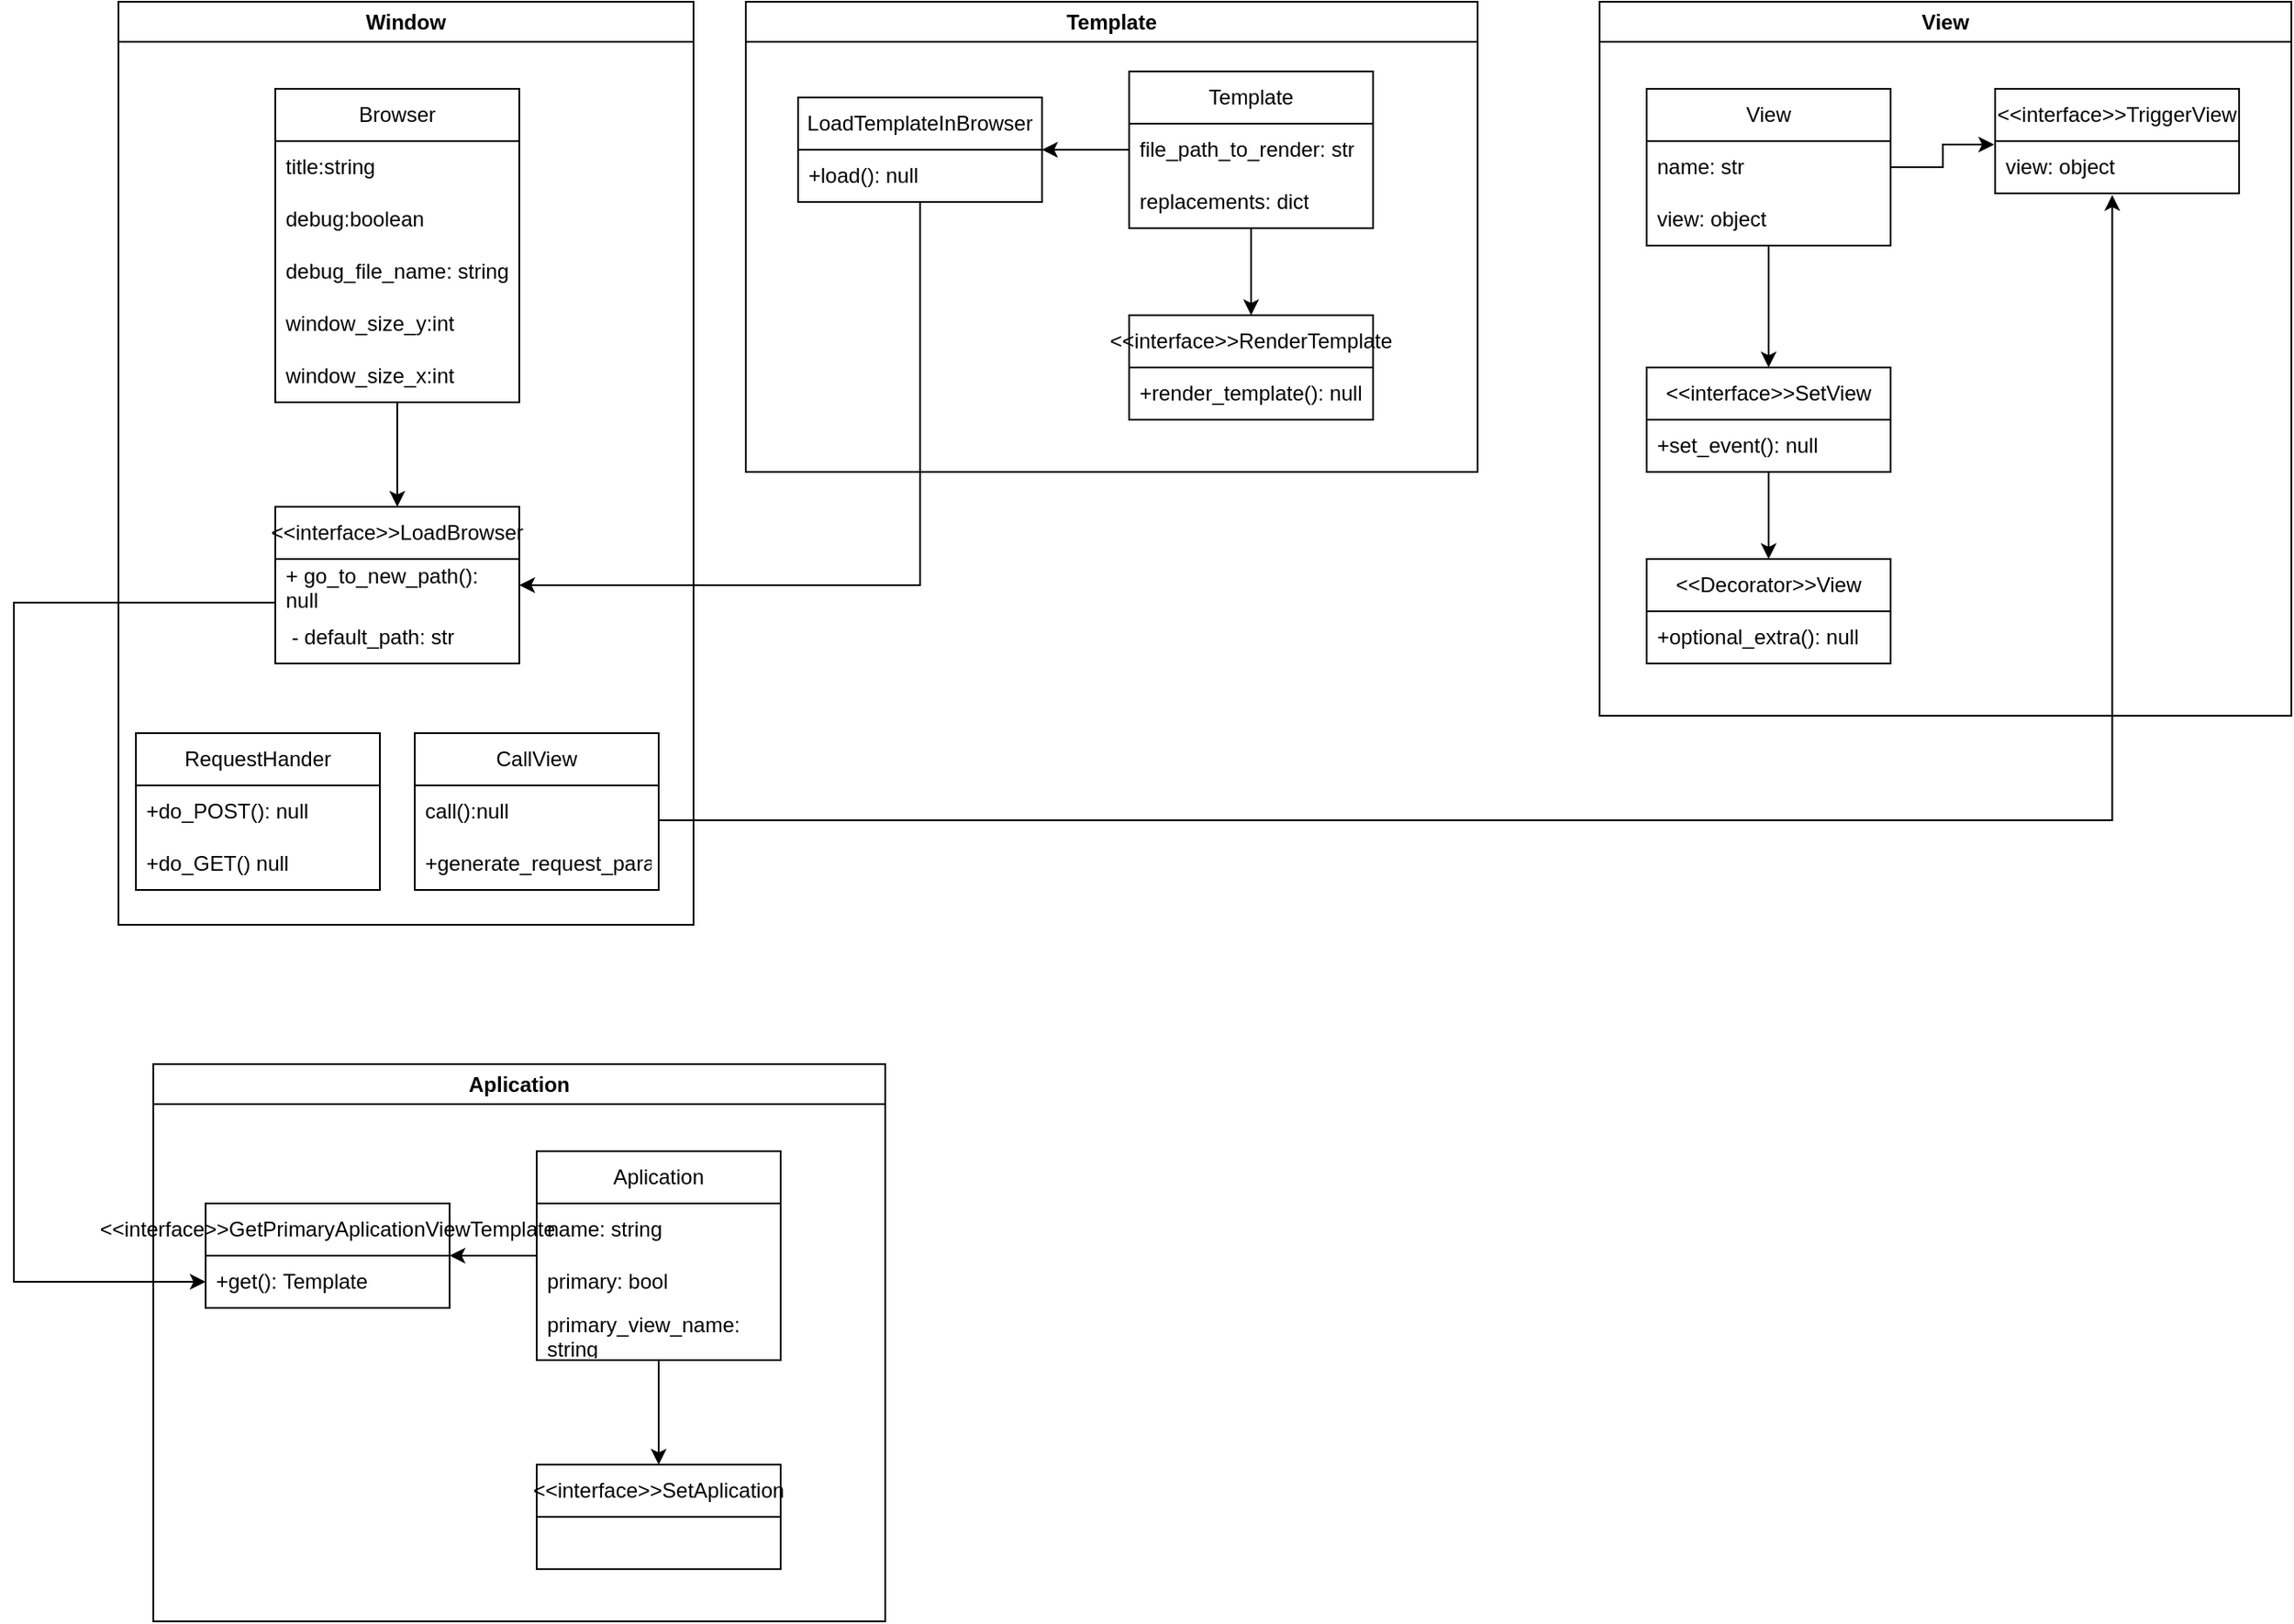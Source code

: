 <mxfile version="21.6.8" type="device">
  <diagram name="Page-1" id="efa7a0a1-bf9b-a30e-e6df-94a7791c09e9">
    <mxGraphModel dx="1292" dy="698" grid="1" gridSize="10" guides="1" tooltips="1" connect="1" arrows="1" fold="1" page="1" pageScale="1" pageWidth="826" pageHeight="1169" background="none" math="0" shadow="0">
      <root>
        <mxCell id="0" />
        <mxCell id="1" parent="0" />
        <mxCell id="OZg23HnvEFc5ALLs9WBg-119" value="Window" style="swimlane;whiteSpace=wrap;html=1;" vertex="1" parent="1">
          <mxGeometry x="-20" y="60" width="330" height="530" as="geometry" />
        </mxCell>
        <mxCell id="OZg23HnvEFc5ALLs9WBg-136" style="edgeStyle=orthogonalEdgeStyle;rounded=0;orthogonalLoop=1;jettySize=auto;html=1;entryX=0.5;entryY=0;entryDx=0;entryDy=0;" edge="1" parent="OZg23HnvEFc5ALLs9WBg-119" source="OZg23HnvEFc5ALLs9WBg-114" target="OZg23HnvEFc5ALLs9WBg-133">
          <mxGeometry relative="1" as="geometry" />
        </mxCell>
        <mxCell id="OZg23HnvEFc5ALLs9WBg-114" value="Browser" style="swimlane;fontStyle=0;childLayout=stackLayout;horizontal=1;startSize=30;horizontalStack=0;resizeParent=1;resizeParentMax=0;resizeLast=0;collapsible=1;marginBottom=0;whiteSpace=wrap;html=1;" vertex="1" parent="OZg23HnvEFc5ALLs9WBg-119">
          <mxGeometry x="90" y="50" width="140" height="180" as="geometry">
            <mxRectangle x="20" y="50" width="80" height="30" as="alternateBounds" />
          </mxGeometry>
        </mxCell>
        <mxCell id="OZg23HnvEFc5ALLs9WBg-115" value="title:string" style="text;strokeColor=none;fillColor=none;align=left;verticalAlign=middle;spacingLeft=4;spacingRight=4;overflow=hidden;points=[[0,0.5],[1,0.5]];portConstraint=eastwest;rotatable=0;whiteSpace=wrap;html=1;" vertex="1" parent="OZg23HnvEFc5ALLs9WBg-114">
          <mxGeometry y="30" width="140" height="30" as="geometry" />
        </mxCell>
        <mxCell id="OZg23HnvEFc5ALLs9WBg-116" value="debug:boolean" style="text;strokeColor=none;fillColor=none;align=left;verticalAlign=middle;spacingLeft=4;spacingRight=4;overflow=hidden;points=[[0,0.5],[1,0.5]];portConstraint=eastwest;rotatable=0;whiteSpace=wrap;html=1;" vertex="1" parent="OZg23HnvEFc5ALLs9WBg-114">
          <mxGeometry y="60" width="140" height="30" as="geometry" />
        </mxCell>
        <mxCell id="OZg23HnvEFc5ALLs9WBg-117" value="debug_file_name: string" style="text;strokeColor=none;fillColor=none;align=left;verticalAlign=middle;spacingLeft=4;spacingRight=4;overflow=hidden;points=[[0,0.5],[1,0.5]];portConstraint=eastwest;rotatable=0;whiteSpace=wrap;html=1;" vertex="1" parent="OZg23HnvEFc5ALLs9WBg-114">
          <mxGeometry y="90" width="140" height="30" as="geometry" />
        </mxCell>
        <mxCell id="OZg23HnvEFc5ALLs9WBg-123" value="window_size_y:int" style="text;strokeColor=none;fillColor=none;align=left;verticalAlign=middle;spacingLeft=4;spacingRight=4;overflow=hidden;points=[[0,0.5],[1,0.5]];portConstraint=eastwest;rotatable=0;whiteSpace=wrap;html=1;" vertex="1" parent="OZg23HnvEFc5ALLs9WBg-114">
          <mxGeometry y="120" width="140" height="30" as="geometry" />
        </mxCell>
        <mxCell id="OZg23HnvEFc5ALLs9WBg-124" value="window_size_x:int" style="text;strokeColor=none;fillColor=none;align=left;verticalAlign=middle;spacingLeft=4;spacingRight=4;overflow=hidden;points=[[0,0.5],[1,0.5]];portConstraint=eastwest;rotatable=0;whiteSpace=wrap;html=1;" vertex="1" parent="OZg23HnvEFc5ALLs9WBg-114">
          <mxGeometry y="150" width="140" height="30" as="geometry" />
        </mxCell>
        <mxCell id="OZg23HnvEFc5ALLs9WBg-133" value="&amp;lt;&amp;lt;interface&amp;gt;&amp;gt;LoadBrowser" style="swimlane;fontStyle=0;childLayout=stackLayout;horizontal=1;startSize=30;horizontalStack=0;resizeParent=1;resizeParentMax=0;resizeLast=0;collapsible=1;marginBottom=0;whiteSpace=wrap;html=1;" vertex="1" parent="OZg23HnvEFc5ALLs9WBg-119">
          <mxGeometry x="90" y="290" width="140" height="90" as="geometry">
            <mxRectangle x="20" y="50" width="80" height="30" as="alternateBounds" />
          </mxGeometry>
        </mxCell>
        <mxCell id="OZg23HnvEFc5ALLs9WBg-249" value="+ go_to_new_path(): null" style="text;strokeColor=none;fillColor=none;align=left;verticalAlign=middle;spacingLeft=4;spacingRight=4;overflow=hidden;points=[[0,0.5],[1,0.5]];portConstraint=eastwest;rotatable=0;whiteSpace=wrap;html=1;" vertex="1" parent="OZg23HnvEFc5ALLs9WBg-133">
          <mxGeometry y="30" width="140" height="30" as="geometry" />
        </mxCell>
        <mxCell id="OZg23HnvEFc5ALLs9WBg-134" value="&amp;nbsp;- default_path: str" style="text;strokeColor=none;fillColor=none;align=left;verticalAlign=middle;spacingLeft=4;spacingRight=4;overflow=hidden;points=[[0,0.5],[1,0.5]];portConstraint=eastwest;rotatable=0;whiteSpace=wrap;html=1;" vertex="1" parent="OZg23HnvEFc5ALLs9WBg-133">
          <mxGeometry y="60" width="140" height="30" as="geometry" />
        </mxCell>
        <mxCell id="OZg23HnvEFc5ALLs9WBg-204" value="RequestHander" style="swimlane;fontStyle=0;childLayout=stackLayout;horizontal=1;startSize=30;horizontalStack=0;resizeParent=1;resizeParentMax=0;resizeLast=0;collapsible=1;marginBottom=0;whiteSpace=wrap;html=1;" vertex="1" parent="OZg23HnvEFc5ALLs9WBg-119">
          <mxGeometry x="10" y="420" width="140" height="90" as="geometry">
            <mxRectangle x="20" y="50" width="80" height="30" as="alternateBounds" />
          </mxGeometry>
        </mxCell>
        <mxCell id="OZg23HnvEFc5ALLs9WBg-205" value="+do_POST(): null" style="text;strokeColor=none;fillColor=none;align=left;verticalAlign=middle;spacingLeft=4;spacingRight=4;overflow=hidden;points=[[0,0.5],[1,0.5]];portConstraint=eastwest;rotatable=0;whiteSpace=wrap;html=1;" vertex="1" parent="OZg23HnvEFc5ALLs9WBg-204">
          <mxGeometry y="30" width="140" height="30" as="geometry" />
        </mxCell>
        <mxCell id="OZg23HnvEFc5ALLs9WBg-206" value="+do_GET() null" style="text;strokeColor=none;fillColor=none;align=left;verticalAlign=middle;spacingLeft=4;spacingRight=4;overflow=hidden;points=[[0,0.5],[1,0.5]];portConstraint=eastwest;rotatable=0;whiteSpace=wrap;html=1;" vertex="1" parent="OZg23HnvEFc5ALLs9WBg-204">
          <mxGeometry y="60" width="140" height="30" as="geometry" />
        </mxCell>
        <mxCell id="OZg23HnvEFc5ALLs9WBg-210" value="CallView" style="swimlane;fontStyle=0;childLayout=stackLayout;horizontal=1;startSize=30;horizontalStack=0;resizeParent=1;resizeParentMax=0;resizeLast=0;collapsible=1;marginBottom=0;whiteSpace=wrap;html=1;" vertex="1" parent="OZg23HnvEFc5ALLs9WBg-119">
          <mxGeometry x="170" y="420" width="140" height="90" as="geometry">
            <mxRectangle x="20" y="50" width="80" height="30" as="alternateBounds" />
          </mxGeometry>
        </mxCell>
        <mxCell id="OZg23HnvEFc5ALLs9WBg-211" value="call():null" style="text;strokeColor=none;fillColor=none;align=left;verticalAlign=middle;spacingLeft=4;spacingRight=4;overflow=hidden;points=[[0,0.5],[1,0.5]];portConstraint=eastwest;rotatable=0;whiteSpace=wrap;html=1;" vertex="1" parent="OZg23HnvEFc5ALLs9WBg-210">
          <mxGeometry y="30" width="140" height="30" as="geometry" />
        </mxCell>
        <mxCell id="OZg23HnvEFc5ALLs9WBg-214" value="+generate_request_param_view():" style="text;strokeColor=none;fillColor=none;align=left;verticalAlign=middle;spacingLeft=4;spacingRight=4;overflow=hidden;points=[[0,0.5],[1,0.5]];portConstraint=eastwest;rotatable=0;whiteSpace=wrap;html=1;" vertex="1" parent="OZg23HnvEFc5ALLs9WBg-210">
          <mxGeometry y="60" width="140" height="30" as="geometry" />
        </mxCell>
        <mxCell id="OZg23HnvEFc5ALLs9WBg-145" value="Template" style="swimlane;whiteSpace=wrap;html=1;" vertex="1" parent="1">
          <mxGeometry x="340" y="60" width="420" height="270" as="geometry" />
        </mxCell>
        <mxCell id="OZg23HnvEFc5ALLs9WBg-170" style="edgeStyle=orthogonalEdgeStyle;rounded=0;orthogonalLoop=1;jettySize=auto;html=1;entryX=0.5;entryY=0;entryDx=0;entryDy=0;" edge="1" parent="OZg23HnvEFc5ALLs9WBg-145" source="OZg23HnvEFc5ALLs9WBg-160" target="OZg23HnvEFc5ALLs9WBg-167">
          <mxGeometry relative="1" as="geometry" />
        </mxCell>
        <mxCell id="OZg23HnvEFc5ALLs9WBg-182" style="edgeStyle=orthogonalEdgeStyle;rounded=0;orthogonalLoop=1;jettySize=auto;html=1;entryX=1;entryY=0.5;entryDx=0;entryDy=0;" edge="1" parent="OZg23HnvEFc5ALLs9WBg-145" source="OZg23HnvEFc5ALLs9WBg-160" target="OZg23HnvEFc5ALLs9WBg-180">
          <mxGeometry relative="1" as="geometry" />
        </mxCell>
        <mxCell id="OZg23HnvEFc5ALLs9WBg-160" value="Template" style="swimlane;fontStyle=0;childLayout=stackLayout;horizontal=1;startSize=30;horizontalStack=0;resizeParent=1;resizeParentMax=0;resizeLast=0;collapsible=1;marginBottom=0;whiteSpace=wrap;html=1;" vertex="1" parent="OZg23HnvEFc5ALLs9WBg-145">
          <mxGeometry x="220" y="40" width="140" height="90" as="geometry">
            <mxRectangle x="20" y="50" width="80" height="30" as="alternateBounds" />
          </mxGeometry>
        </mxCell>
        <mxCell id="OZg23HnvEFc5ALLs9WBg-161" value="file_path_to_render: str" style="text;strokeColor=none;fillColor=none;align=left;verticalAlign=middle;spacingLeft=4;spacingRight=4;overflow=hidden;points=[[0,0.5],[1,0.5]];portConstraint=eastwest;rotatable=0;whiteSpace=wrap;html=1;" vertex="1" parent="OZg23HnvEFc5ALLs9WBg-160">
          <mxGeometry y="30" width="140" height="30" as="geometry" />
        </mxCell>
        <mxCell id="OZg23HnvEFc5ALLs9WBg-166" value="replacements: dict" style="text;strokeColor=none;fillColor=none;align=left;verticalAlign=middle;spacingLeft=4;spacingRight=4;overflow=hidden;points=[[0,0.5],[1,0.5]];portConstraint=eastwest;rotatable=0;whiteSpace=wrap;html=1;" vertex="1" parent="OZg23HnvEFc5ALLs9WBg-160">
          <mxGeometry y="60" width="140" height="30" as="geometry" />
        </mxCell>
        <mxCell id="OZg23HnvEFc5ALLs9WBg-167" value="&amp;lt;&amp;lt;interface&amp;gt;&amp;gt;RenderTemplate" style="swimlane;fontStyle=0;childLayout=stackLayout;horizontal=1;startSize=30;horizontalStack=0;resizeParent=1;resizeParentMax=0;resizeLast=0;collapsible=1;marginBottom=0;whiteSpace=wrap;html=1;" vertex="1" parent="OZg23HnvEFc5ALLs9WBg-145">
          <mxGeometry x="220" y="180" width="140" height="60" as="geometry">
            <mxRectangle x="20" y="50" width="80" height="30" as="alternateBounds" />
          </mxGeometry>
        </mxCell>
        <mxCell id="OZg23HnvEFc5ALLs9WBg-169" value="+render_template(): null" style="text;strokeColor=none;fillColor=none;align=left;verticalAlign=middle;spacingLeft=4;spacingRight=4;overflow=hidden;points=[[0,0.5],[1,0.5]];portConstraint=eastwest;rotatable=0;whiteSpace=wrap;html=1;" vertex="1" parent="OZg23HnvEFc5ALLs9WBg-167">
          <mxGeometry y="30" width="140" height="30" as="geometry" />
        </mxCell>
        <mxCell id="OZg23HnvEFc5ALLs9WBg-180" value="LoadTemplateInBrowser" style="swimlane;fontStyle=0;childLayout=stackLayout;horizontal=1;startSize=30;horizontalStack=0;resizeParent=1;resizeParentMax=0;resizeLast=0;collapsible=1;marginBottom=0;whiteSpace=wrap;html=1;" vertex="1" parent="OZg23HnvEFc5ALLs9WBg-145">
          <mxGeometry x="30" y="55" width="140" height="60" as="geometry">
            <mxRectangle x="20" y="50" width="80" height="30" as="alternateBounds" />
          </mxGeometry>
        </mxCell>
        <mxCell id="OZg23HnvEFc5ALLs9WBg-181" value="+load(): null" style="text;strokeColor=none;fillColor=none;align=left;verticalAlign=middle;spacingLeft=4;spacingRight=4;overflow=hidden;points=[[0,0.5],[1,0.5]];portConstraint=eastwest;rotatable=0;whiteSpace=wrap;html=1;" vertex="1" parent="OZg23HnvEFc5ALLs9WBg-180">
          <mxGeometry y="30" width="140" height="30" as="geometry" />
        </mxCell>
        <mxCell id="OZg23HnvEFc5ALLs9WBg-173" value="View" style="swimlane;whiteSpace=wrap;html=1;startSize=23;" vertex="1" parent="1">
          <mxGeometry x="830" y="60" width="397" height="410" as="geometry" />
        </mxCell>
        <mxCell id="OZg23HnvEFc5ALLs9WBg-174" style="edgeStyle=orthogonalEdgeStyle;rounded=0;orthogonalLoop=1;jettySize=auto;html=1;entryX=0.5;entryY=0;entryDx=0;entryDy=0;" edge="1" parent="OZg23HnvEFc5ALLs9WBg-173" source="OZg23HnvEFc5ALLs9WBg-175" target="OZg23HnvEFc5ALLs9WBg-178">
          <mxGeometry relative="1" as="geometry" />
        </mxCell>
        <mxCell id="OZg23HnvEFc5ALLs9WBg-191" style="edgeStyle=orthogonalEdgeStyle;rounded=0;orthogonalLoop=1;jettySize=auto;html=1;entryX=-0.004;entryY=0.067;entryDx=0;entryDy=0;entryPerimeter=0;" edge="1" parent="OZg23HnvEFc5ALLs9WBg-173" source="OZg23HnvEFc5ALLs9WBg-175" target="OZg23HnvEFc5ALLs9WBg-186">
          <mxGeometry relative="1" as="geometry" />
        </mxCell>
        <mxCell id="OZg23HnvEFc5ALLs9WBg-175" value="View" style="swimlane;fontStyle=0;childLayout=stackLayout;horizontal=1;startSize=30;horizontalStack=0;resizeParent=1;resizeParentMax=0;resizeLast=0;collapsible=1;marginBottom=0;whiteSpace=wrap;html=1;" vertex="1" parent="OZg23HnvEFc5ALLs9WBg-173">
          <mxGeometry x="27" y="50" width="140" height="90" as="geometry">
            <mxRectangle x="20" y="50" width="80" height="30" as="alternateBounds" />
          </mxGeometry>
        </mxCell>
        <mxCell id="OZg23HnvEFc5ALLs9WBg-176" value="name: str" style="text;strokeColor=none;fillColor=none;align=left;verticalAlign=middle;spacingLeft=4;spacingRight=4;overflow=hidden;points=[[0,0.5],[1,0.5]];portConstraint=eastwest;rotatable=0;whiteSpace=wrap;html=1;" vertex="1" parent="OZg23HnvEFc5ALLs9WBg-175">
          <mxGeometry y="30" width="140" height="30" as="geometry" />
        </mxCell>
        <mxCell id="OZg23HnvEFc5ALLs9WBg-177" value="view: object" style="text;strokeColor=none;fillColor=none;align=left;verticalAlign=middle;spacingLeft=4;spacingRight=4;overflow=hidden;points=[[0,0.5],[1,0.5]];portConstraint=eastwest;rotatable=0;whiteSpace=wrap;html=1;" vertex="1" parent="OZg23HnvEFc5ALLs9WBg-175">
          <mxGeometry y="60" width="140" height="30" as="geometry" />
        </mxCell>
        <mxCell id="OZg23HnvEFc5ALLs9WBg-217" value="" style="edgeStyle=orthogonalEdgeStyle;rounded=0;orthogonalLoop=1;jettySize=auto;html=1;" edge="1" parent="OZg23HnvEFc5ALLs9WBg-173" source="OZg23HnvEFc5ALLs9WBg-178" target="OZg23HnvEFc5ALLs9WBg-215">
          <mxGeometry relative="1" as="geometry" />
        </mxCell>
        <mxCell id="OZg23HnvEFc5ALLs9WBg-178" value="&amp;lt;&amp;lt;interface&amp;gt;&amp;gt;SetView" style="swimlane;fontStyle=0;childLayout=stackLayout;horizontal=1;startSize=30;horizontalStack=0;resizeParent=1;resizeParentMax=0;resizeLast=0;collapsible=1;marginBottom=0;whiteSpace=wrap;html=1;" vertex="1" parent="OZg23HnvEFc5ALLs9WBg-173">
          <mxGeometry x="27" y="210" width="140" height="60" as="geometry">
            <mxRectangle x="20" y="50" width="80" height="30" as="alternateBounds" />
          </mxGeometry>
        </mxCell>
        <mxCell id="OZg23HnvEFc5ALLs9WBg-179" value="+set_event(): null" style="text;strokeColor=none;fillColor=none;align=left;verticalAlign=middle;spacingLeft=4;spacingRight=4;overflow=hidden;points=[[0,0.5],[1,0.5]];portConstraint=eastwest;rotatable=0;whiteSpace=wrap;html=1;" vertex="1" parent="OZg23HnvEFc5ALLs9WBg-178">
          <mxGeometry y="30" width="140" height="30" as="geometry" />
        </mxCell>
        <mxCell id="OZg23HnvEFc5ALLs9WBg-184" value="&amp;lt;&amp;lt;interface&amp;gt;&amp;gt;TriggerView" style="swimlane;fontStyle=0;childLayout=stackLayout;horizontal=1;startSize=30;horizontalStack=0;resizeParent=1;resizeParentMax=0;resizeLast=0;collapsible=1;marginBottom=0;whiteSpace=wrap;html=1;" vertex="1" parent="OZg23HnvEFc5ALLs9WBg-173">
          <mxGeometry x="227" y="50" width="140" height="60" as="geometry">
            <mxRectangle x="20" y="50" width="80" height="30" as="alternateBounds" />
          </mxGeometry>
        </mxCell>
        <mxCell id="OZg23HnvEFc5ALLs9WBg-186" value="view: object" style="text;strokeColor=none;fillColor=none;align=left;verticalAlign=middle;spacingLeft=4;spacingRight=4;overflow=hidden;points=[[0,0.5],[1,0.5]];portConstraint=eastwest;rotatable=0;whiteSpace=wrap;html=1;" vertex="1" parent="OZg23HnvEFc5ALLs9WBg-184">
          <mxGeometry y="30" width="140" height="30" as="geometry" />
        </mxCell>
        <mxCell id="OZg23HnvEFc5ALLs9WBg-215" value="&amp;lt;&amp;lt;Decorator&amp;gt;&amp;gt;View" style="swimlane;fontStyle=0;childLayout=stackLayout;horizontal=1;startSize=30;horizontalStack=0;resizeParent=1;resizeParentMax=0;resizeLast=0;collapsible=1;marginBottom=0;whiteSpace=wrap;html=1;" vertex="1" parent="OZg23HnvEFc5ALLs9WBg-173">
          <mxGeometry x="27" y="320" width="140" height="60" as="geometry">
            <mxRectangle x="20" y="50" width="80" height="30" as="alternateBounds" />
          </mxGeometry>
        </mxCell>
        <mxCell id="OZg23HnvEFc5ALLs9WBg-216" value="+optional_extra(): null" style="text;strokeColor=none;fillColor=none;align=left;verticalAlign=middle;spacingLeft=4;spacingRight=4;overflow=hidden;points=[[0,0.5],[1,0.5]];portConstraint=eastwest;rotatable=0;whiteSpace=wrap;html=1;" vertex="1" parent="OZg23HnvEFc5ALLs9WBg-215">
          <mxGeometry y="30" width="140" height="30" as="geometry" />
        </mxCell>
        <mxCell id="OZg23HnvEFc5ALLs9WBg-213" style="edgeStyle=orthogonalEdgeStyle;rounded=0;orthogonalLoop=1;jettySize=auto;html=1;entryX=0.48;entryY=1.032;entryDx=0;entryDy=0;entryPerimeter=0;" edge="1" parent="1" source="OZg23HnvEFc5ALLs9WBg-210" target="OZg23HnvEFc5ALLs9WBg-186">
          <mxGeometry relative="1" as="geometry">
            <Array as="points">
              <mxPoint x="1124" y="530" />
            </Array>
          </mxGeometry>
        </mxCell>
        <mxCell id="OZg23HnvEFc5ALLs9WBg-218" value="Aplication" style="swimlane;whiteSpace=wrap;html=1;startSize=23;" vertex="1" parent="1">
          <mxGeometry y="670" width="420" height="320" as="geometry" />
        </mxCell>
        <mxCell id="OZg23HnvEFc5ALLs9WBg-232" value="&amp;lt;&amp;lt;interface&amp;gt;&amp;gt;SetAplication" style="swimlane;fontStyle=0;childLayout=stackLayout;horizontal=1;startSize=30;horizontalStack=0;resizeParent=1;resizeParentMax=0;resizeLast=0;collapsible=1;marginBottom=0;whiteSpace=wrap;html=1;" vertex="1" parent="OZg23HnvEFc5ALLs9WBg-218">
          <mxGeometry x="220" y="230" width="140" height="60" as="geometry">
            <mxRectangle x="20" y="50" width="80" height="30" as="alternateBounds" />
          </mxGeometry>
        </mxCell>
        <mxCell id="OZg23HnvEFc5ALLs9WBg-242" style="edgeStyle=orthogonalEdgeStyle;rounded=0;orthogonalLoop=1;jettySize=auto;html=1;" edge="1" parent="OZg23HnvEFc5ALLs9WBg-218" source="OZg23HnvEFc5ALLs9WBg-234" target="OZg23HnvEFc5ALLs9WBg-232">
          <mxGeometry relative="1" as="geometry" />
        </mxCell>
        <mxCell id="OZg23HnvEFc5ALLs9WBg-248" style="edgeStyle=orthogonalEdgeStyle;rounded=0;orthogonalLoop=1;jettySize=auto;html=1;" edge="1" parent="OZg23HnvEFc5ALLs9WBg-218" source="OZg23HnvEFc5ALLs9WBg-234" target="OZg23HnvEFc5ALLs9WBg-239">
          <mxGeometry relative="1" as="geometry" />
        </mxCell>
        <mxCell id="OZg23HnvEFc5ALLs9WBg-234" value="Aplication" style="swimlane;fontStyle=0;childLayout=stackLayout;horizontal=1;startSize=30;horizontalStack=0;resizeParent=1;resizeParentMax=0;resizeLast=0;collapsible=1;marginBottom=0;whiteSpace=wrap;html=1;" vertex="1" parent="OZg23HnvEFc5ALLs9WBg-218">
          <mxGeometry x="220" y="50" width="140" height="120" as="geometry">
            <mxRectangle x="20" y="50" width="80" height="30" as="alternateBounds" />
          </mxGeometry>
        </mxCell>
        <mxCell id="OZg23HnvEFc5ALLs9WBg-235" value="name: string" style="text;strokeColor=none;fillColor=none;align=left;verticalAlign=middle;spacingLeft=4;spacingRight=4;overflow=hidden;points=[[0,0.5],[1,0.5]];portConstraint=eastwest;rotatable=0;whiteSpace=wrap;html=1;" vertex="1" parent="OZg23HnvEFc5ALLs9WBg-234">
          <mxGeometry y="30" width="140" height="30" as="geometry" />
        </mxCell>
        <mxCell id="OZg23HnvEFc5ALLs9WBg-236" value="primary: bool" style="text;strokeColor=none;fillColor=none;align=left;verticalAlign=middle;spacingLeft=4;spacingRight=4;overflow=hidden;points=[[0,0.5],[1,0.5]];portConstraint=eastwest;rotatable=0;whiteSpace=wrap;html=1;" vertex="1" parent="OZg23HnvEFc5ALLs9WBg-234">
          <mxGeometry y="60" width="140" height="30" as="geometry" />
        </mxCell>
        <mxCell id="OZg23HnvEFc5ALLs9WBg-237" value="primary_view_name: string" style="text;strokeColor=none;fillColor=none;align=left;verticalAlign=middle;spacingLeft=4;spacingRight=4;overflow=hidden;points=[[0,0.5],[1,0.5]];portConstraint=eastwest;rotatable=0;whiteSpace=wrap;html=1;" vertex="1" parent="OZg23HnvEFc5ALLs9WBg-234">
          <mxGeometry y="90" width="140" height="30" as="geometry" />
        </mxCell>
        <mxCell id="OZg23HnvEFc5ALLs9WBg-239" value="&amp;lt;&amp;lt;interface&amp;gt;&amp;gt;GetPrimaryAplicationViewTemplate" style="swimlane;fontStyle=0;childLayout=stackLayout;horizontal=1;startSize=30;horizontalStack=0;resizeParent=1;resizeParentMax=0;resizeLast=0;collapsible=1;marginBottom=0;whiteSpace=wrap;html=1;" vertex="1" parent="OZg23HnvEFc5ALLs9WBg-218">
          <mxGeometry x="30" y="80" width="140" height="60" as="geometry">
            <mxRectangle x="20" y="50" width="80" height="30" as="alternateBounds" />
          </mxGeometry>
        </mxCell>
        <mxCell id="OZg23HnvEFc5ALLs9WBg-240" value="+get():&amp;nbsp;Template" style="text;strokeColor=none;fillColor=none;align=left;verticalAlign=middle;spacingLeft=4;spacingRight=4;overflow=hidden;points=[[0,0.5],[1,0.5]];portConstraint=eastwest;rotatable=0;whiteSpace=wrap;html=1;" vertex="1" parent="OZg23HnvEFc5ALLs9WBg-239">
          <mxGeometry y="30" width="140" height="30" as="geometry" />
        </mxCell>
        <mxCell id="OZg23HnvEFc5ALLs9WBg-247" style="edgeStyle=orthogonalEdgeStyle;rounded=0;orthogonalLoop=1;jettySize=auto;html=1;entryX=0;entryY=0.5;entryDx=0;entryDy=0;" edge="1" parent="1" source="OZg23HnvEFc5ALLs9WBg-133" target="OZg23HnvEFc5ALLs9WBg-240">
          <mxGeometry relative="1" as="geometry">
            <Array as="points">
              <mxPoint x="-80" y="405" />
              <mxPoint x="-80" y="795" />
            </Array>
          </mxGeometry>
        </mxCell>
        <mxCell id="OZg23HnvEFc5ALLs9WBg-250" style="edgeStyle=orthogonalEdgeStyle;rounded=0;orthogonalLoop=1;jettySize=auto;html=1;entryX=1;entryY=0.5;entryDx=0;entryDy=0;" edge="1" parent="1" source="OZg23HnvEFc5ALLs9WBg-180" target="OZg23HnvEFc5ALLs9WBg-249">
          <mxGeometry relative="1" as="geometry" />
        </mxCell>
      </root>
    </mxGraphModel>
  </diagram>
</mxfile>
